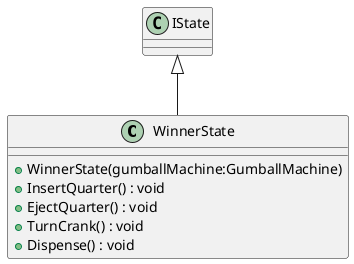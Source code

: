 @startuml
class WinnerState {
    + WinnerState(gumballMachine:GumballMachine)
    + InsertQuarter() : void
    + EjectQuarter() : void
    + TurnCrank() : void
    + Dispense() : void
}
IState <|-- WinnerState
@enduml
